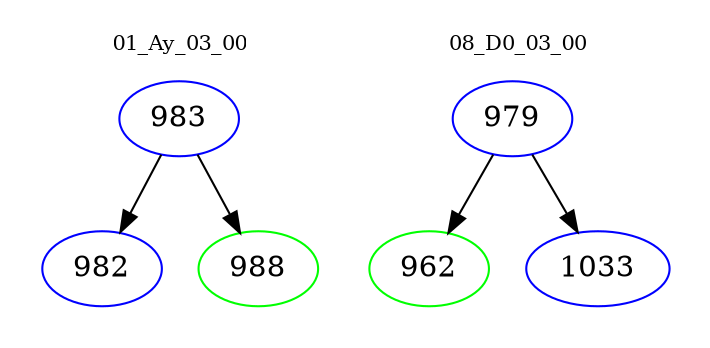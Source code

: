digraph{
subgraph cluster_0 {
color = white
label = "01_Ay_03_00";
fontsize=10;
T0_983 [label="983", color="blue"]
T0_983 -> T0_982 [color="black"]
T0_982 [label="982", color="blue"]
T0_983 -> T0_988 [color="black"]
T0_988 [label="988", color="green"]
}
subgraph cluster_1 {
color = white
label = "08_D0_03_00";
fontsize=10;
T1_979 [label="979", color="blue"]
T1_979 -> T1_962 [color="black"]
T1_962 [label="962", color="green"]
T1_979 -> T1_1033 [color="black"]
T1_1033 [label="1033", color="blue"]
}
}
